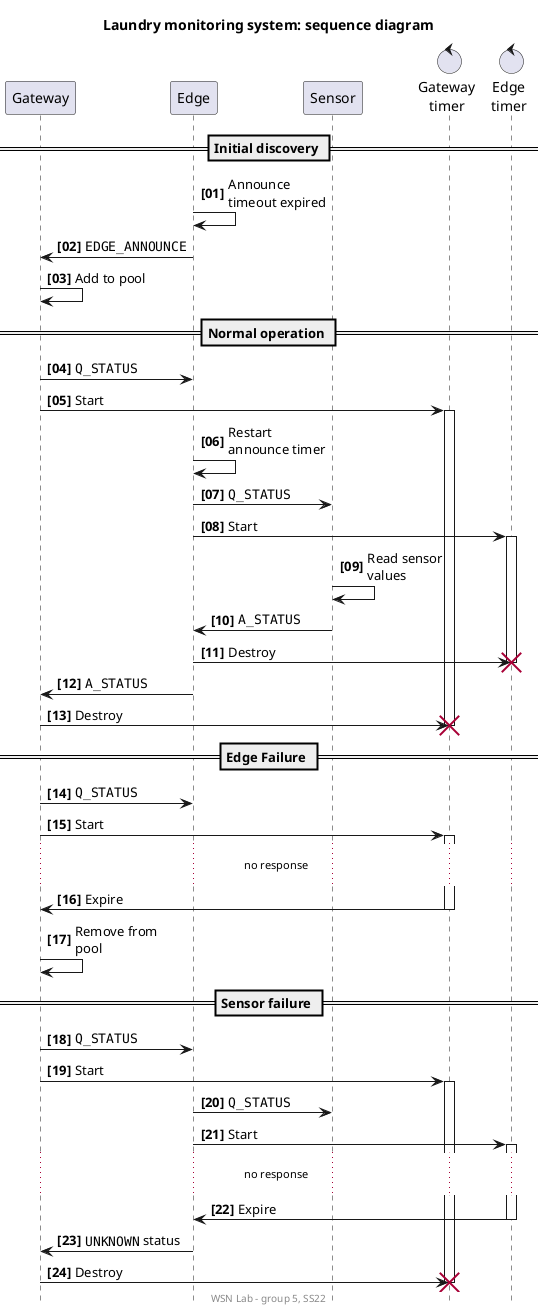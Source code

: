 @startuml seq

title Laundry monitoring system: sequence diagram
footer WSN Lab – group 5, SS22

hide footbox
autonumber "<b>[00]</b>"
skinparam shadowing false
skinparam maxMessageSize 100

participant "Gateway" as g
participant "Edge" as e
participant "Sensor" as s
control "Gateway\ntimer" as gt
control "Edge\ntimer" as et

== Initial discovery ==
e -> e: Announce timeout expired
g <- e: ""EDGE_ANNOUNCE""
g -> g: Add to pool

== Normal operation ==
g -> e: ""Q_STATUS""
g -> gt ++: Start
e -> e: Restart announce timer
e -> s: ""Q_STATUS""
e -> et ++: Start
s -> s: Read sensor values
e <- s: ""A_STATUS""
e -> et !!: Destroy
g <- e: ""A_STATUS""
g -> gt !!: Destroy

== Edge Failure ==
g -> e: ""Q_STATUS""
g -> gt ++: Start
... no response ...
g <- gt --: Expire
g -> g: Remove from pool

== Sensor failure ==
g -> e: ""Q_STATUS""
g -> gt ++: Start
e -> s: ""Q_STATUS""
e -> et ++: Start
... no response ...
e <- et --: Expire
g <- e: ""UNKNOWN"" status
g -> gt !!: Destroy


@enduml
